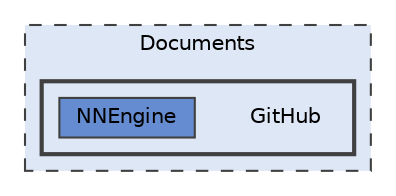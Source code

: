 digraph "Documents/GitHub"
{
 // LATEX_PDF_SIZE
  bgcolor="transparent";
  edge [fontname=Helvetica,fontsize=10,labelfontname=Helvetica,labelfontsize=10];
  node [fontname=Helvetica,fontsize=10,shape=box,height=0.2,width=0.4];
  compound=true
  subgraph clusterdir_f396504afdc959660871b003fa10164d {
    graph [ bgcolor="#dee7f5", pencolor="grey25", label="Documents", fontname=Helvetica,fontsize=10 style="filled,dashed", URL="dir_f396504afdc959660871b003fa10164d.html",tooltip=""]
  subgraph clusterdir_7e17ac9cf8fba2cb04bc248c85b0ceb7 {
    graph [ bgcolor="#dee7f5", pencolor="grey25", label="", fontname=Helvetica,fontsize=10 style="filled,bold", URL="dir_7e17ac9cf8fba2cb04bc248c85b0ceb7.html",tooltip=""]
    dir_7e17ac9cf8fba2cb04bc248c85b0ceb7 [shape=plaintext, label="GitHub"];
  dir_128e06206b93dec99d285449e8310545 [label="NNEngine", fillcolor="#658cd0", color="grey25", style="filled", URL="dir_128e06206b93dec99d285449e8310545.html",tooltip=""];
  }
  }
}
